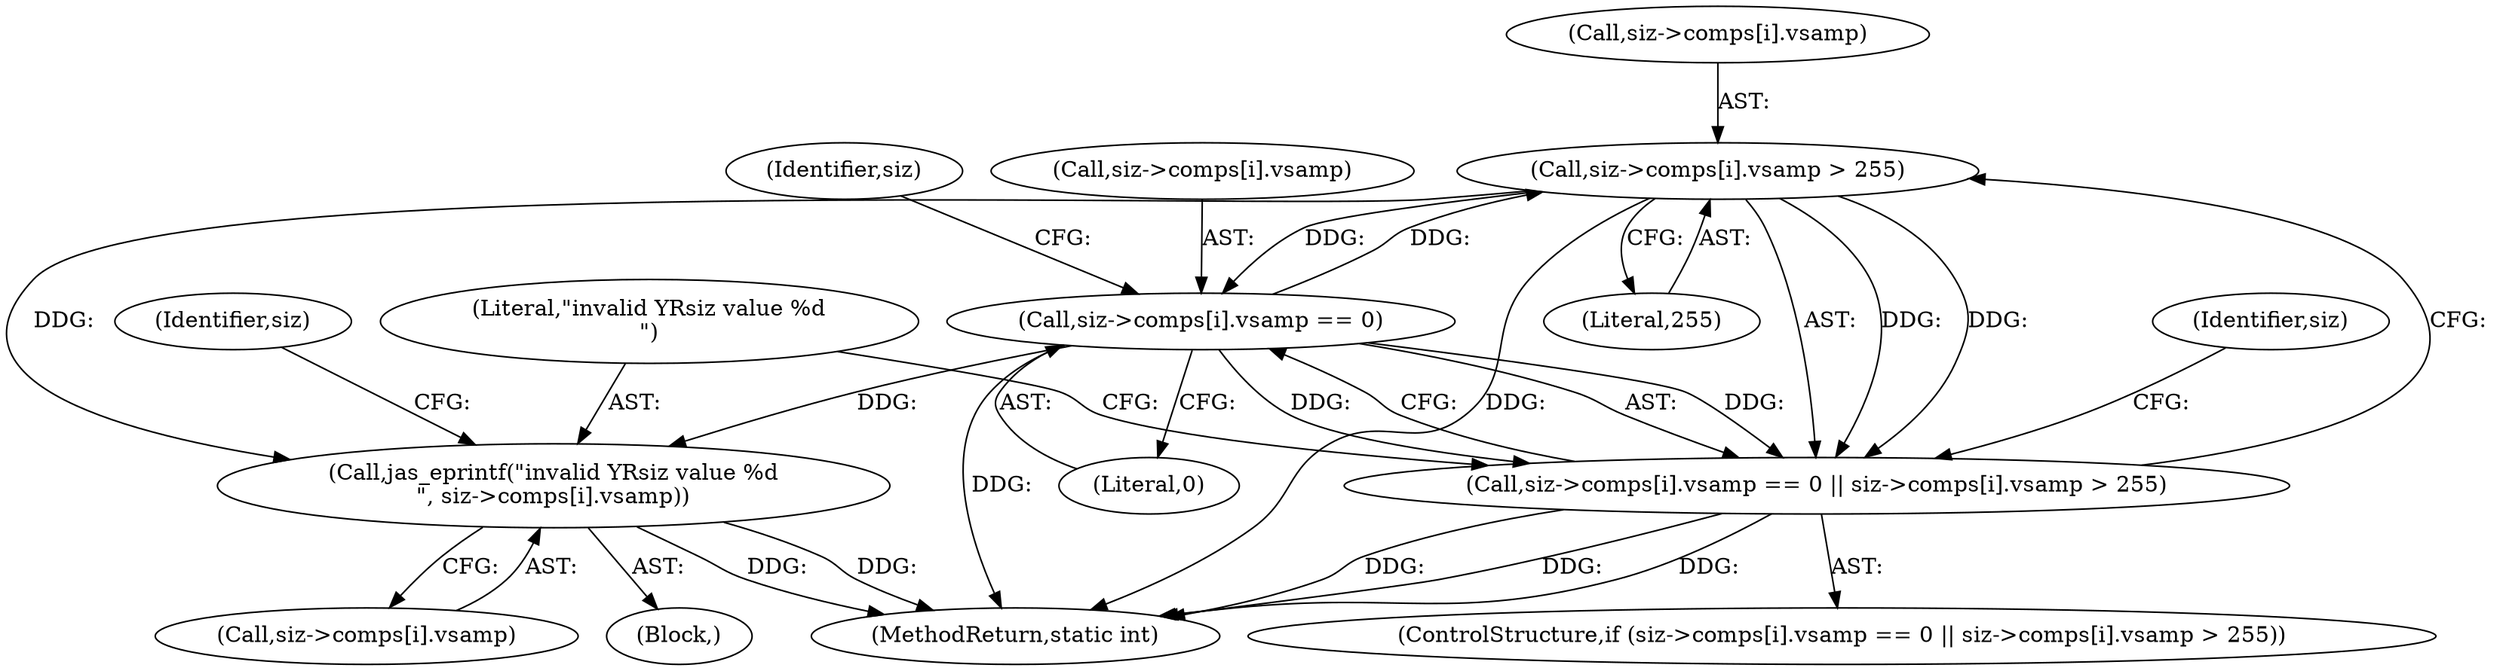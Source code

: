 digraph "0_jasper_ba2b9d000660313af7b692542afbd374c5685865@pointer" {
"1000362" [label="(Call,siz->comps[i].vsamp > 255)"];
"1000353" [label="(Call,siz->comps[i].vsamp == 0)"];
"1000362" [label="(Call,siz->comps[i].vsamp > 255)"];
"1000352" [label="(Call,siz->comps[i].vsamp == 0 || siz->comps[i].vsamp > 255)"];
"1000372" [label="(Call,jas_eprintf(\"invalid YRsiz value %d\n\", siz->comps[i].vsamp))"];
"1000370" [label="(Literal,255)"];
"1000362" [label="(Call,siz->comps[i].vsamp > 255)"];
"1000361" [label="(Literal,0)"];
"1000373" [label="(Literal,\"invalid YRsiz value %d\n\")"];
"1000383" [label="(Identifier,siz)"];
"1000371" [label="(Block,)"];
"1000372" [label="(Call,jas_eprintf(\"invalid YRsiz value %d\n\", siz->comps[i].vsamp))"];
"1000374" [label="(Call,siz->comps[i].vsamp)"];
"1000351" [label="(ControlStructure,if (siz->comps[i].vsamp == 0 || siz->comps[i].vsamp > 255))"];
"1000363" [label="(Call,siz->comps[i].vsamp)"];
"1000352" [label="(Call,siz->comps[i].vsamp == 0 || siz->comps[i].vsamp > 255)"];
"1000366" [label="(Identifier,siz)"];
"1000354" [label="(Call,siz->comps[i].vsamp)"];
"1000353" [label="(Call,siz->comps[i].vsamp == 0)"];
"1000427" [label="(MethodReturn,static int)"];
"1000392" [label="(Identifier,siz)"];
"1000362" -> "1000352"  [label="AST: "];
"1000362" -> "1000370"  [label="CFG: "];
"1000363" -> "1000362"  [label="AST: "];
"1000370" -> "1000362"  [label="AST: "];
"1000352" -> "1000362"  [label="CFG: "];
"1000362" -> "1000427"  [label="DDG: "];
"1000362" -> "1000353"  [label="DDG: "];
"1000362" -> "1000352"  [label="DDG: "];
"1000362" -> "1000352"  [label="DDG: "];
"1000353" -> "1000362"  [label="DDG: "];
"1000362" -> "1000372"  [label="DDG: "];
"1000353" -> "1000352"  [label="AST: "];
"1000353" -> "1000361"  [label="CFG: "];
"1000354" -> "1000353"  [label="AST: "];
"1000361" -> "1000353"  [label="AST: "];
"1000366" -> "1000353"  [label="CFG: "];
"1000352" -> "1000353"  [label="CFG: "];
"1000353" -> "1000427"  [label="DDG: "];
"1000353" -> "1000352"  [label="DDG: "];
"1000353" -> "1000352"  [label="DDG: "];
"1000353" -> "1000372"  [label="DDG: "];
"1000352" -> "1000351"  [label="AST: "];
"1000373" -> "1000352"  [label="CFG: "];
"1000392" -> "1000352"  [label="CFG: "];
"1000352" -> "1000427"  [label="DDG: "];
"1000352" -> "1000427"  [label="DDG: "];
"1000352" -> "1000427"  [label="DDG: "];
"1000372" -> "1000371"  [label="AST: "];
"1000372" -> "1000374"  [label="CFG: "];
"1000373" -> "1000372"  [label="AST: "];
"1000374" -> "1000372"  [label="AST: "];
"1000383" -> "1000372"  [label="CFG: "];
"1000372" -> "1000427"  [label="DDG: "];
"1000372" -> "1000427"  [label="DDG: "];
}
